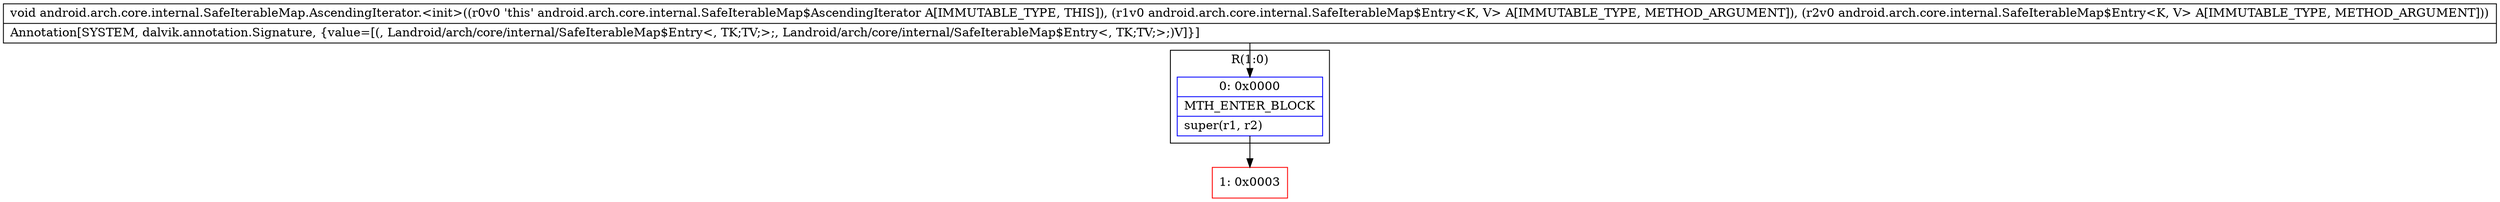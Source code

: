 digraph "CFG forandroid.arch.core.internal.SafeIterableMap.AscendingIterator.\<init\>(Landroid\/arch\/core\/internal\/SafeIterableMap$Entry;Landroid\/arch\/core\/internal\/SafeIterableMap$Entry;)V" {
subgraph cluster_Region_189233747 {
label = "R(1:0)";
node [shape=record,color=blue];
Node_0 [shape=record,label="{0\:\ 0x0000|MTH_ENTER_BLOCK\l|super(r1, r2)\l}"];
}
Node_1 [shape=record,color=red,label="{1\:\ 0x0003}"];
MethodNode[shape=record,label="{void android.arch.core.internal.SafeIterableMap.AscendingIterator.\<init\>((r0v0 'this' android.arch.core.internal.SafeIterableMap$AscendingIterator A[IMMUTABLE_TYPE, THIS]), (r1v0 android.arch.core.internal.SafeIterableMap$Entry\<K, V\> A[IMMUTABLE_TYPE, METHOD_ARGUMENT]), (r2v0 android.arch.core.internal.SafeIterableMap$Entry\<K, V\> A[IMMUTABLE_TYPE, METHOD_ARGUMENT]))  | Annotation[SYSTEM, dalvik.annotation.Signature, \{value=[(, Landroid\/arch\/core\/internal\/SafeIterableMap$Entry\<, TK;TV;\>;, Landroid\/arch\/core\/internal\/SafeIterableMap$Entry\<, TK;TV;\>;)V]\}]\l}"];
MethodNode -> Node_0;
Node_0 -> Node_1;
}

